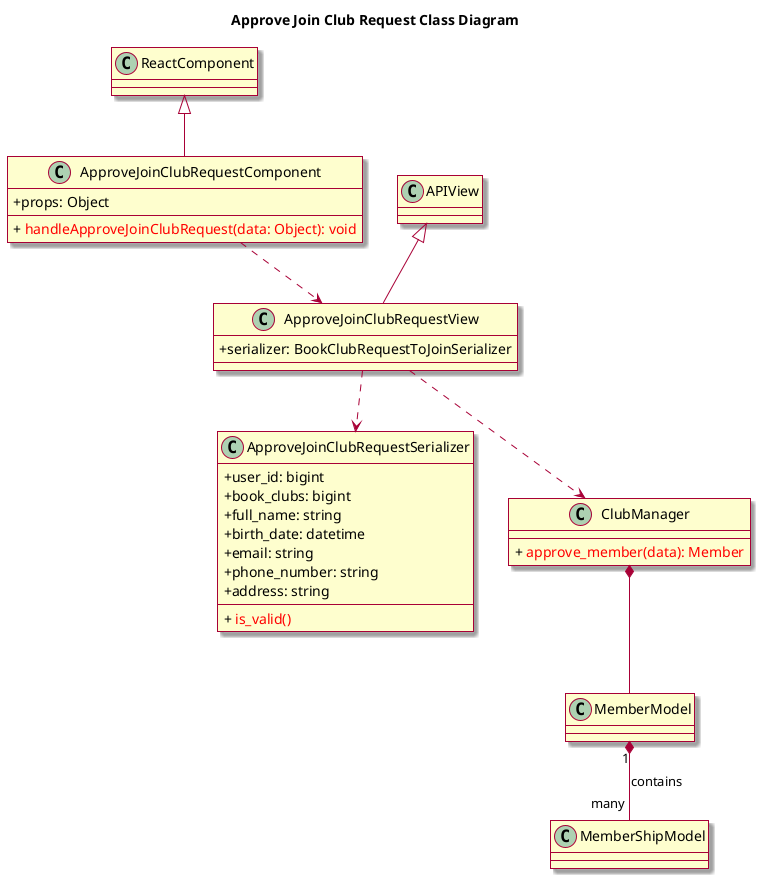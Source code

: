 @startuml

skin rose
skinparam classAttributeIconSize 0

title Approve Join Club Request Class Diagram
class ReactComponent

class ApproveJoinClubRequestComponent {
	+ props: Object
	+ {method} <color:red> handleApproveJoinClubRequest(data: Object): void
}
class ApproveJoinClubRequestView {
  + serializer: BookClubRequestToJoinSerializer
}

class ApproveJoinClubRequestSerializer {
  + user_id: bigint
  + book_clubs: bigint
  + full_name: string
  + birth_date: datetime 
  + email: string
  + phone_number: string
  + address: string
  + {method} <color:red> is_valid()
}
class ClubManager{
  + {method} <color:red> approve_member(data): Member
}
class MemberModel{

}
ReactComponent <|-- ApproveJoinClubRequestComponent
APIView <|-- ApproveJoinClubRequestView
ApproveJoinClubRequestComponent ..> ApproveJoinClubRequestView
ApproveJoinClubRequestView ..> ApproveJoinClubRequestSerializer
ApproveJoinClubRequestView ..> ClubManager
ClubManager *-- MemberModel

MemberModel "1" *-- "many" MemberShipModel : contains
@enduml
